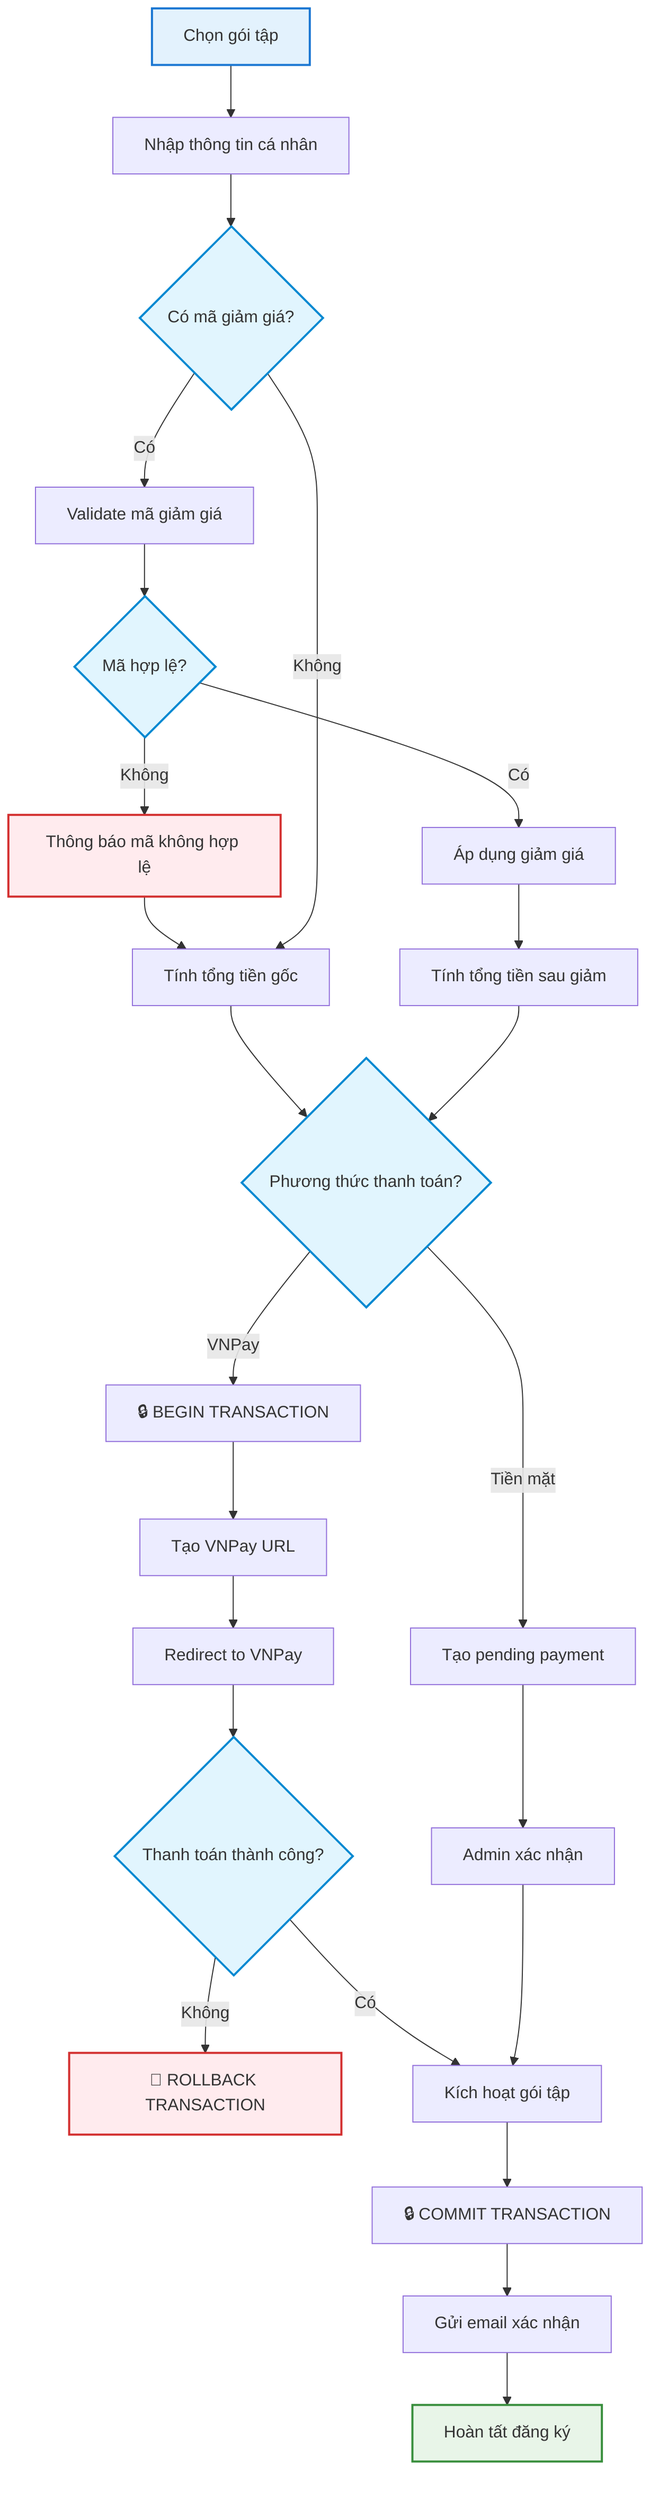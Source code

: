 %% QUY TRÌNH ĐĂNG KÝ GÓI TẬP VÀ THANH TOÁN
%% Tối ưu cho Draw.io import

flowchart TD
    A[Chọn gói tập] --> B[Nhập thông tin cá nhân]
    B --> C{Có mã giảm giá?}
    C -->|Có| D[Validate mã giảm giá]
    D --> E{Mã hợp lệ?}
    E -->|Không| F[Thông báo mã không hợp lệ]
    F --> G[Tính tổng tiền gốc]
    E -->|Có| H[Áp dụng giảm giá]
    C -->|Không| G
    H --> I[Tính tổng tiền sau giảm]
    G --> J{Phương thức thanh toán?}
    I --> J
    J -->|VNPay| K[🔒 BEGIN TRANSACTION]
    J -->|Tiền mặt| L[Tạo pending payment]
    K --> M[Tạo VNPay URL]
    M --> N[Redirect to VNPay]
    N --> O{Thanh toán thành công?}
    O -->|Không| P[🔄 ROLLBACK TRANSACTION]
    O -->|Có| Q[Kích hoạt gói tập]
    L --> R[Admin xác nhận]
    R --> Q
    Q --> S[🔒 COMMIT TRANSACTION]
    S --> T[Gửi email xác nhận]
    T --> U[Hoàn tất đăng ký]

    %% Styling
    classDef startNode fill:#e3f2fd,stroke:#1976d2,stroke-width:2px
    classDef successNode fill:#e8f5e8,stroke:#388e3c,stroke-width:2px
    classDef errorNode fill:#ffebee,stroke:#d32f2f,stroke-width:2px
    classDef decisionNode fill:#e1f5fe,stroke:#0288d1,stroke-width:2px

    class A startNode
    class U successNode
    class F,P errorNode
    class C,E,J,O decisionNode